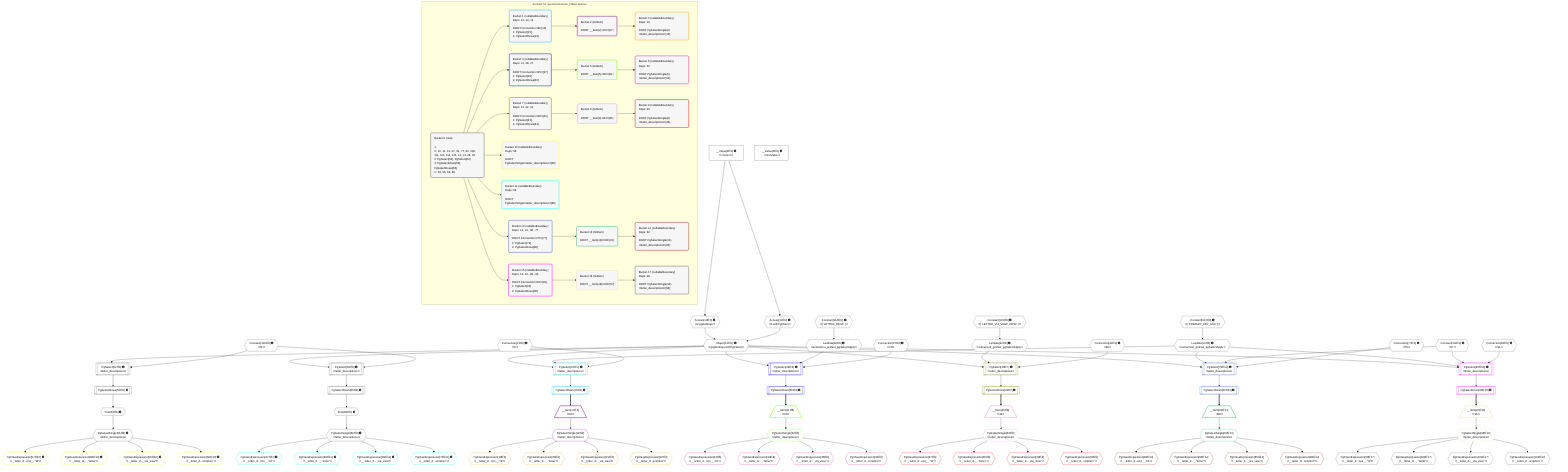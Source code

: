 %%{init: {'themeVariables': { 'fontSize': '12px'}}}%%
graph TD
    classDef path fill:#eee,stroke:#000,color:#000
    classDef plan fill:#fff,stroke-width:1px,color:#000
    classDef itemplan fill:#fff,stroke-width:2px,color:#000
    classDef unbatchedplan fill:#dff,stroke-width:1px,color:#000
    classDef sideeffectplan fill:#fcc,stroke-width:2px,color:#000
    classDef bucket fill:#f6f6f6,color:#000,stroke-width:2px,text-align:left


    %% plan dependencies
    Object12{{"Object[12∈0] ➊<br />ᐸ{pgSettings,withPgClient}ᐳ"}}:::plan
    Access10{{"Access[10∈0] ➊<br />ᐸ2.pgSettingsᐳ"}}:::plan
    Access11{{"Access[11∈0] ➊<br />ᐸ2.withPgClientᐳ"}}:::plan
    Access10 & Access11 --> Object12
    PgSelect52[["PgSelect[52∈0] ➊<br />ᐸletter_descriptionsᐳ"]]:::plan
    Constant109{{"Constant[109∈0] ➊<br />ᐸ'B'ᐳ"}}:::plan
    Object12 & Constant109 --> PgSelect52
    PgSelect62[["PgSelect[62∈0] ➊<br />ᐸletter_descriptionsᐳ"]]:::plan
    Object12 & Constant109 --> PgSelect62
    __Value2["__Value[2∈0] ➊<br />ᐸcontextᐳ"]:::plan
    __Value2 --> Access10
    __Value2 --> Access11
    Lambda14{{"Lambda[14∈0] ➊<br />ᐸextractList_grafast_pgSelectApplyᐳ"}}:::plan
    Constant113{{"Constant[113∈0] ➊<br />ᐸ[ 'PRIMARY_KEY_ASC' ]ᐳ"}}:::plan
    Constant113 --> Lambda14
    Lambda28{{"Lambda[28∈0] ➊<br />ᐸextractList_grafast_pgSelectApplyᐳ"}}:::plan
    Constant114{{"Constant[114∈0] ➊<br />ᐸ[ 'LETTER_DESC' ]ᐳ"}}:::plan
    Constant114 --> Lambda28
    Lambda42{{"Lambda[42∈0] ➊<br />ᐸextractList_grafast_pgSelectApplyᐳ"}}:::plan
    Constant115{{"Constant[115∈0] ➊<br />ᐸ[ 'LETTER_VIA_VIEW_DESC' ]ᐳ"}}:::plan
    Constant115 --> Lambda42
    First54{{"First[54∈0] ➊"}}:::plan
    PgSelectRows55[["PgSelectRows[55∈0] ➊"]]:::plan
    PgSelectRows55 --> First54
    PgSelect52 --> PgSelectRows55
    PgSelectSingle56{{"PgSelectSingle[56∈0] ➊<br />ᐸletter_descriptionsᐳ"}}:::plan
    First54 --> PgSelectSingle56
    First64{{"First[64∈0] ➊"}}:::plan
    PgSelectRows65[["PgSelectRows[65∈0] ➊"]]:::plan
    PgSelectRows65 --> First64
    PgSelect62 --> PgSelectRows65
    PgSelectSingle66{{"PgSelectSingle[66∈0] ➊<br />ᐸletter_descriptionsᐳ"}}:::plan
    First64 --> PgSelectSingle66
    __Value4["__Value[4∈0] ➊<br />ᐸrootValueᐳ"]:::plan
    Connection13{{"Connection[13∈0] ➊<br />ᐸ9ᐳ"}}:::plan
    Connection27{{"Connection[27∈0] ➊<br />ᐸ25ᐳ"}}:::plan
    Connection41{{"Connection[41∈0] ➊<br />ᐸ39ᐳ"}}:::plan
    Connection77{{"Connection[77∈0] ➊<br />ᐸ75ᐳ"}}:::plan
    Connection93{{"Connection[93∈0] ➊<br />ᐸ91ᐳ"}}:::plan
    Constant111{{"Constant[111∈0] ➊<br />ᐸ'C'ᐳ"}}:::plan
    PgSelect15[["PgSelect[15∈1] ➊<br />ᐸletter_descriptionsᐳ"]]:::plan
    Object12 & Lambda14 & Connection13 --> PgSelect15
    PgSelectRows16[["PgSelectRows[16∈1] ➊"]]:::plan
    PgSelect15 --> PgSelectRows16
    __Item17[/"__Item[17∈2]<br />ᐸ16ᐳ"\]:::itemplan
    PgSelectRows16 ==> __Item17
    PgSelectSingle18{{"PgSelectSingle[18∈2]<br />ᐸletter_descriptionsᐳ"}}:::plan
    __Item17 --> PgSelectSingle18
    PgClassExpression19{{"PgClassExpression[19∈3]<br />ᐸ__letter_d...ons__.”id”ᐳ"}}:::plan
    PgSelectSingle18 --> PgClassExpression19
    PgClassExpression20{{"PgClassExpression[20∈3]<br />ᐸ__letter_d..._.”letter”ᐳ"}}:::plan
    PgSelectSingle18 --> PgClassExpression20
    PgClassExpression21{{"PgClassExpression[21∈3]<br />ᐸ__letter_d..._via_view”ᐳ"}}:::plan
    PgSelectSingle18 --> PgClassExpression21
    PgClassExpression22{{"PgClassExpression[22∈3]<br />ᐸ__letter_d...scription”ᐳ"}}:::plan
    PgSelectSingle18 --> PgClassExpression22
    PgSelect29[["PgSelect[29∈4] ➊<br />ᐸletter_descriptionsᐳ"]]:::plan
    Object12 & Lambda28 & Connection27 --> PgSelect29
    PgSelectRows30[["PgSelectRows[30∈4] ➊"]]:::plan
    PgSelect29 --> PgSelectRows30
    __Item31[/"__Item[31∈5]<br />ᐸ30ᐳ"\]:::itemplan
    PgSelectRows30 ==> __Item31
    PgSelectSingle32{{"PgSelectSingle[32∈5]<br />ᐸletter_descriptionsᐳ"}}:::plan
    __Item31 --> PgSelectSingle32
    PgClassExpression33{{"PgClassExpression[33∈6]<br />ᐸ__letter_d...ons__.”id”ᐳ"}}:::plan
    PgSelectSingle32 --> PgClassExpression33
    PgClassExpression34{{"PgClassExpression[34∈6]<br />ᐸ__letter_d..._.”letter”ᐳ"}}:::plan
    PgSelectSingle32 --> PgClassExpression34
    PgClassExpression35{{"PgClassExpression[35∈6]<br />ᐸ__letter_d..._via_view”ᐳ"}}:::plan
    PgSelectSingle32 --> PgClassExpression35
    PgClassExpression36{{"PgClassExpression[36∈6]<br />ᐸ__letter_d...scription”ᐳ"}}:::plan
    PgSelectSingle32 --> PgClassExpression36
    PgSelect43[["PgSelect[43∈7] ➊<br />ᐸletter_descriptionsᐳ"]]:::plan
    Object12 & Lambda42 & Connection41 --> PgSelect43
    PgSelectRows44[["PgSelectRows[44∈7] ➊"]]:::plan
    PgSelect43 --> PgSelectRows44
    __Item45[/"__Item[45∈8]<br />ᐸ44ᐳ"\]:::itemplan
    PgSelectRows44 ==> __Item45
    PgSelectSingle46{{"PgSelectSingle[46∈8]<br />ᐸletter_descriptionsᐳ"}}:::plan
    __Item45 --> PgSelectSingle46
    PgClassExpression47{{"PgClassExpression[47∈9]<br />ᐸ__letter_d...ons__.”id”ᐳ"}}:::plan
    PgSelectSingle46 --> PgClassExpression47
    PgClassExpression48{{"PgClassExpression[48∈9]<br />ᐸ__letter_d..._.”letter”ᐳ"}}:::plan
    PgSelectSingle46 --> PgClassExpression48
    PgClassExpression49{{"PgClassExpression[49∈9]<br />ᐸ__letter_d..._via_view”ᐳ"}}:::plan
    PgSelectSingle46 --> PgClassExpression49
    PgClassExpression50{{"PgClassExpression[50∈9]<br />ᐸ__letter_d...scription”ᐳ"}}:::plan
    PgSelectSingle46 --> PgClassExpression50
    PgClassExpression57{{"PgClassExpression[57∈10] ➊<br />ᐸ__letter_d...ons__.”id”ᐳ"}}:::plan
    PgSelectSingle56 --> PgClassExpression57
    PgClassExpression58{{"PgClassExpression[58∈10] ➊<br />ᐸ__letter_d..._.”letter”ᐳ"}}:::plan
    PgSelectSingle56 --> PgClassExpression58
    PgClassExpression59{{"PgClassExpression[59∈10] ➊<br />ᐸ__letter_d..._via_view”ᐳ"}}:::plan
    PgSelectSingle56 --> PgClassExpression59
    PgClassExpression60{{"PgClassExpression[60∈10] ➊<br />ᐸ__letter_d...scription”ᐳ"}}:::plan
    PgSelectSingle56 --> PgClassExpression60
    PgClassExpression67{{"PgClassExpression[67∈11] ➊<br />ᐸ__letter_d...ons__.”id”ᐳ"}}:::plan
    PgSelectSingle66 --> PgClassExpression67
    PgClassExpression68{{"PgClassExpression[68∈11] ➊<br />ᐸ__letter_d..._.”letter”ᐳ"}}:::plan
    PgSelectSingle66 --> PgClassExpression68
    PgClassExpression69{{"PgClassExpression[69∈11] ➊<br />ᐸ__letter_d..._via_view”ᐳ"}}:::plan
    PgSelectSingle66 --> PgClassExpression69
    PgClassExpression70{{"PgClassExpression[70∈11] ➊<br />ᐸ__letter_d...scription”ᐳ"}}:::plan
    PgSelectSingle66 --> PgClassExpression70
    PgSelect79[["PgSelect[79∈12] ➊<br />ᐸletter_descriptionsᐳ"]]:::plan
    Object12 & Lambda14 & Constant111 & Connection77 --> PgSelect79
    PgSelectRows80[["PgSelectRows[80∈12] ➊"]]:::plan
    PgSelect79 --> PgSelectRows80
    __Item81[/"__Item[81∈13]<br />ᐸ80ᐳ"\]:::itemplan
    PgSelectRows80 ==> __Item81
    PgSelectSingle82{{"PgSelectSingle[82∈13]<br />ᐸletter_descriptionsᐳ"}}:::plan
    __Item81 --> PgSelectSingle82
    PgClassExpression83{{"PgClassExpression[83∈14]<br />ᐸ__letter_d...ons__.”id”ᐳ"}}:::plan
    PgSelectSingle82 --> PgClassExpression83
    PgClassExpression84{{"PgClassExpression[84∈14]<br />ᐸ__letter_d..._.”letter”ᐳ"}}:::plan
    PgSelectSingle82 --> PgClassExpression84
    PgClassExpression85{{"PgClassExpression[85∈14]<br />ᐸ__letter_d..._via_view”ᐳ"}}:::plan
    PgSelectSingle82 --> PgClassExpression85
    PgClassExpression86{{"PgClassExpression[86∈14]<br />ᐸ__letter_d...scription”ᐳ"}}:::plan
    PgSelectSingle82 --> PgClassExpression86
    PgSelect95[["PgSelect[95∈15] ➊<br />ᐸletter_descriptionsᐳ"]]:::plan
    Object12 & Lambda14 & Constant111 & Connection93 --> PgSelect95
    PgSelectRows96[["PgSelectRows[96∈15] ➊"]]:::plan
    PgSelect95 --> PgSelectRows96
    __Item97[/"__Item[97∈16]<br />ᐸ96ᐳ"\]:::itemplan
    PgSelectRows96 ==> __Item97
    PgSelectSingle98{{"PgSelectSingle[98∈16]<br />ᐸletter_descriptionsᐳ"}}:::plan
    __Item97 --> PgSelectSingle98
    PgClassExpression99{{"PgClassExpression[99∈17]<br />ᐸ__letter_d...ons__.”id”ᐳ"}}:::plan
    PgSelectSingle98 --> PgClassExpression99
    PgClassExpression100{{"PgClassExpression[100∈17]<br />ᐸ__letter_d..._.”letter”ᐳ"}}:::plan
    PgSelectSingle98 --> PgClassExpression100
    PgClassExpression101{{"PgClassExpression[101∈17]<br />ᐸ__letter_d..._via_view”ᐳ"}}:::plan
    PgSelectSingle98 --> PgClassExpression101
    PgClassExpression102{{"PgClassExpression[102∈17]<br />ᐸ__letter_d...scription”ᐳ"}}:::plan
    PgSelectSingle98 --> PgClassExpression102

    %% define steps

    subgraph "Buckets for queries/v4/enum_tables.queries"
    Bucket0("Bucket 0 (root)<br /><br />1: <br />ᐳ: 10, 11, 13, 27, 41, 77, 93, 109, 111, 113, 114, 115, 12, 14, 28, 42<br />2: PgSelect[52], PgSelect[62]<br />3: PgSelectRows[55], PgSelectRows[65]<br />ᐳ: 54, 56, 64, 66"):::bucket
    classDef bucket0 stroke:#696969
    class Bucket0,__Value2,__Value4,Access10,Access11,Object12,Connection13,Lambda14,Connection27,Lambda28,Connection41,Lambda42,PgSelect52,First54,PgSelectRows55,PgSelectSingle56,PgSelect62,First64,PgSelectRows65,PgSelectSingle66,Connection77,Connection93,Constant109,Constant111,Constant113,Constant114,Constant115 bucket0
    Bucket1("Bucket 1 (nullableBoundary)<br />Deps: 12, 14, 13<br /><br />ROOT Connectionᐸ9ᐳ[13]<br />1: PgSelect[15]<br />2: PgSelectRows[16]"):::bucket
    classDef bucket1 stroke:#00bfff
    class Bucket1,PgSelect15,PgSelectRows16 bucket1
    Bucket2("Bucket 2 (listItem)<br /><br />ROOT __Item{2}ᐸ16ᐳ[17]"):::bucket
    classDef bucket2 stroke:#7f007f
    class Bucket2,__Item17,PgSelectSingle18 bucket2
    Bucket3("Bucket 3 (nullableBoundary)<br />Deps: 18<br /><br />ROOT PgSelectSingle{2}ᐸletter_descriptionsᐳ[18]"):::bucket
    classDef bucket3 stroke:#ffa500
    class Bucket3,PgClassExpression19,PgClassExpression20,PgClassExpression21,PgClassExpression22 bucket3
    Bucket4("Bucket 4 (nullableBoundary)<br />Deps: 12, 28, 27<br /><br />ROOT Connectionᐸ25ᐳ[27]<br />1: PgSelect[29]<br />2: PgSelectRows[30]"):::bucket
    classDef bucket4 stroke:#0000ff
    class Bucket4,PgSelect29,PgSelectRows30 bucket4
    Bucket5("Bucket 5 (listItem)<br /><br />ROOT __Item{5}ᐸ30ᐳ[31]"):::bucket
    classDef bucket5 stroke:#7fff00
    class Bucket5,__Item31,PgSelectSingle32 bucket5
    Bucket6("Bucket 6 (nullableBoundary)<br />Deps: 32<br /><br />ROOT PgSelectSingle{5}ᐸletter_descriptionsᐳ[32]"):::bucket
    classDef bucket6 stroke:#ff1493
    class Bucket6,PgClassExpression33,PgClassExpression34,PgClassExpression35,PgClassExpression36 bucket6
    Bucket7("Bucket 7 (nullableBoundary)<br />Deps: 12, 42, 41<br /><br />ROOT Connectionᐸ39ᐳ[41]<br />1: PgSelect[43]<br />2: PgSelectRows[44]"):::bucket
    classDef bucket7 stroke:#808000
    class Bucket7,PgSelect43,PgSelectRows44 bucket7
    Bucket8("Bucket 8 (listItem)<br /><br />ROOT __Item{8}ᐸ44ᐳ[45]"):::bucket
    classDef bucket8 stroke:#dda0dd
    class Bucket8,__Item45,PgSelectSingle46 bucket8
    Bucket9("Bucket 9 (nullableBoundary)<br />Deps: 46<br /><br />ROOT PgSelectSingle{8}ᐸletter_descriptionsᐳ[46]"):::bucket
    classDef bucket9 stroke:#ff0000
    class Bucket9,PgClassExpression47,PgClassExpression48,PgClassExpression49,PgClassExpression50 bucket9
    Bucket10("Bucket 10 (nullableBoundary)<br />Deps: 56<br /><br />ROOT PgSelectSingleᐸletter_descriptionsᐳ[56]"):::bucket
    classDef bucket10 stroke:#ffff00
    class Bucket10,PgClassExpression57,PgClassExpression58,PgClassExpression59,PgClassExpression60 bucket10
    Bucket11("Bucket 11 (nullableBoundary)<br />Deps: 66<br /><br />ROOT PgSelectSingleᐸletter_descriptionsᐳ[66]"):::bucket
    classDef bucket11 stroke:#00ffff
    class Bucket11,PgClassExpression67,PgClassExpression68,PgClassExpression69,PgClassExpression70 bucket11
    Bucket12("Bucket 12 (nullableBoundary)<br />Deps: 12, 14, 111, 77<br /><br />ROOT Connectionᐸ75ᐳ[77]<br />1: PgSelect[79]<br />2: PgSelectRows[80]"):::bucket
    classDef bucket12 stroke:#4169e1
    class Bucket12,PgSelect79,PgSelectRows80 bucket12
    Bucket13("Bucket 13 (listItem)<br /><br />ROOT __Item{13}ᐸ80ᐳ[81]"):::bucket
    classDef bucket13 stroke:#3cb371
    class Bucket13,__Item81,PgSelectSingle82 bucket13
    Bucket14("Bucket 14 (nullableBoundary)<br />Deps: 82<br /><br />ROOT PgSelectSingle{13}ᐸletter_descriptionsᐳ[82]"):::bucket
    classDef bucket14 stroke:#a52a2a
    class Bucket14,PgClassExpression83,PgClassExpression84,PgClassExpression85,PgClassExpression86 bucket14
    Bucket15("Bucket 15 (nullableBoundary)<br />Deps: 12, 14, 111, 93<br /><br />ROOT Connectionᐸ91ᐳ[93]<br />1: PgSelect[95]<br />2: PgSelectRows[96]"):::bucket
    classDef bucket15 stroke:#ff00ff
    class Bucket15,PgSelect95,PgSelectRows96 bucket15
    Bucket16("Bucket 16 (listItem)<br /><br />ROOT __Item{16}ᐸ96ᐳ[97]"):::bucket
    classDef bucket16 stroke:#f5deb3
    class Bucket16,__Item97,PgSelectSingle98 bucket16
    Bucket17("Bucket 17 (nullableBoundary)<br />Deps: 98<br /><br />ROOT PgSelectSingle{16}ᐸletter_descriptionsᐳ[98]"):::bucket
    classDef bucket17 stroke:#696969
    class Bucket17,PgClassExpression99,PgClassExpression100,PgClassExpression101,PgClassExpression102 bucket17
    Bucket0 --> Bucket1 & Bucket4 & Bucket7 & Bucket10 & Bucket11 & Bucket12 & Bucket15
    Bucket1 --> Bucket2
    Bucket2 --> Bucket3
    Bucket4 --> Bucket5
    Bucket5 --> Bucket6
    Bucket7 --> Bucket8
    Bucket8 --> Bucket9
    Bucket12 --> Bucket13
    Bucket13 --> Bucket14
    Bucket15 --> Bucket16
    Bucket16 --> Bucket17
    end